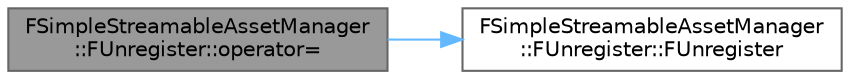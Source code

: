 digraph "FSimpleStreamableAssetManager::FUnregister::operator="
{
 // INTERACTIVE_SVG=YES
 // LATEX_PDF_SIZE
  bgcolor="transparent";
  edge [fontname=Helvetica,fontsize=10,labelfontname=Helvetica,labelfontsize=10];
  node [fontname=Helvetica,fontsize=10,shape=box,height=0.2,width=0.4];
  rankdir="LR";
  Node1 [id="Node000001",label="FSimpleStreamableAssetManager\l::FUnregister::operator=",height=0.2,width=0.4,color="gray40", fillcolor="grey60", style="filled", fontcolor="black",tooltip=" "];
  Node1 -> Node2 [id="edge1_Node000001_Node000002",color="steelblue1",style="solid",tooltip=" "];
  Node2 [id="Node000002",label="FSimpleStreamableAssetManager\l::FUnregister::FUnregister",height=0.2,width=0.4,color="grey40", fillcolor="white", style="filled",URL="$da/d92/structFSimpleStreamableAssetManager_1_1FUnregister.html#abdba13d6705c90462c0a59720005988b",tooltip=" "];
}
